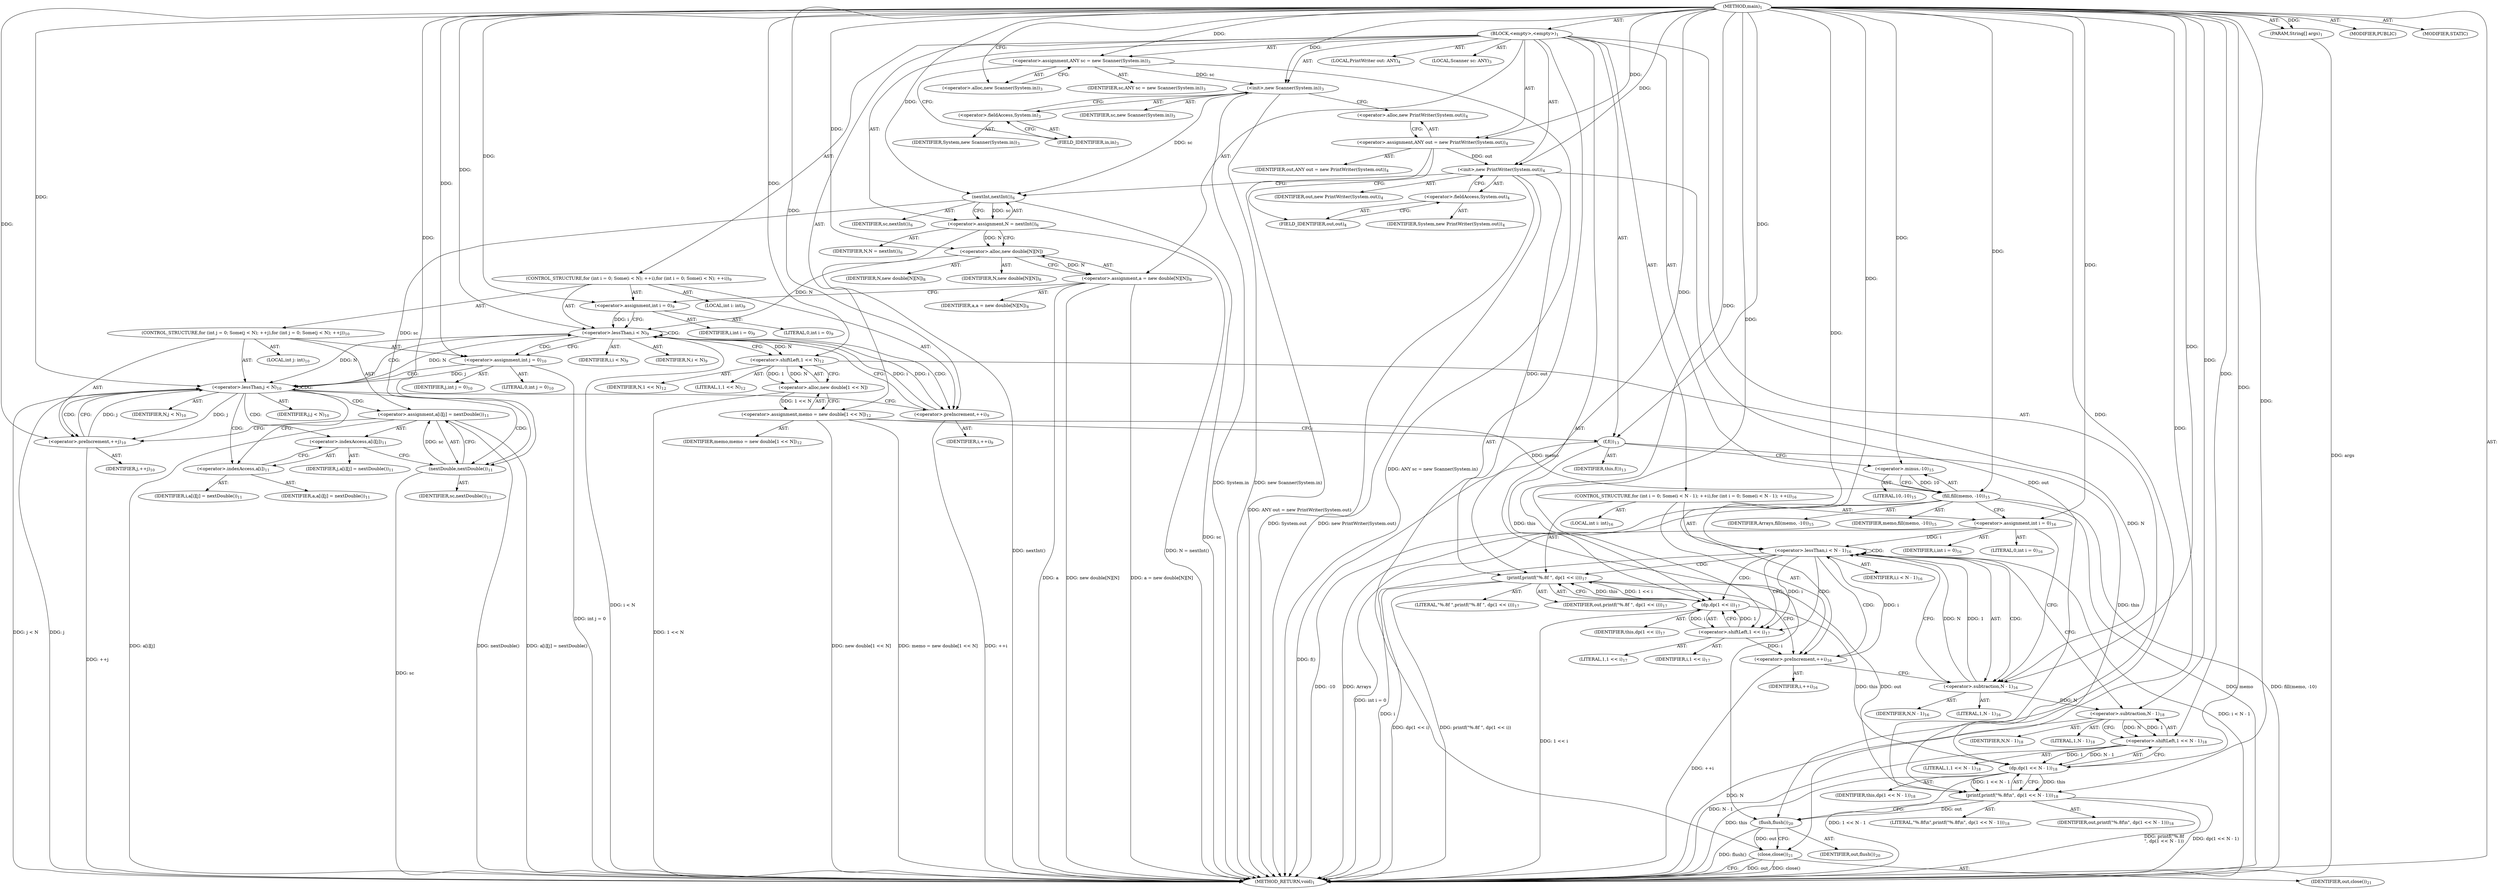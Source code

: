 digraph "main" {  
"21" [label = <(METHOD,main)<SUB>1</SUB>> ]
"22" [label = <(PARAM,String[] args)<SUB>1</SUB>> ]
"23" [label = <(BLOCK,&lt;empty&gt;,&lt;empty&gt;)<SUB>1</SUB>> ]
"4" [label = <(LOCAL,Scanner sc: ANY)<SUB>3</SUB>> ]
"24" [label = <(&lt;operator&gt;.assignment,ANY sc = new Scanner(System.in))<SUB>3</SUB>> ]
"25" [label = <(IDENTIFIER,sc,ANY sc = new Scanner(System.in))<SUB>3</SUB>> ]
"26" [label = <(&lt;operator&gt;.alloc,new Scanner(System.in))<SUB>3</SUB>> ]
"27" [label = <(&lt;init&gt;,new Scanner(System.in))<SUB>3</SUB>> ]
"3" [label = <(IDENTIFIER,sc,new Scanner(System.in))<SUB>3</SUB>> ]
"28" [label = <(&lt;operator&gt;.fieldAccess,System.in)<SUB>3</SUB>> ]
"29" [label = <(IDENTIFIER,System,new Scanner(System.in))<SUB>3</SUB>> ]
"30" [label = <(FIELD_IDENTIFIER,in,in)<SUB>3</SUB>> ]
"6" [label = <(LOCAL,PrintWriter out: ANY)<SUB>4</SUB>> ]
"31" [label = <(&lt;operator&gt;.assignment,ANY out = new PrintWriter(System.out))<SUB>4</SUB>> ]
"32" [label = <(IDENTIFIER,out,ANY out = new PrintWriter(System.out))<SUB>4</SUB>> ]
"33" [label = <(&lt;operator&gt;.alloc,new PrintWriter(System.out))<SUB>4</SUB>> ]
"34" [label = <(&lt;init&gt;,new PrintWriter(System.out))<SUB>4</SUB>> ]
"5" [label = <(IDENTIFIER,out,new PrintWriter(System.out))<SUB>4</SUB>> ]
"35" [label = <(&lt;operator&gt;.fieldAccess,System.out)<SUB>4</SUB>> ]
"36" [label = <(IDENTIFIER,System,new PrintWriter(System.out))<SUB>4</SUB>> ]
"37" [label = <(FIELD_IDENTIFIER,out,out)<SUB>4</SUB>> ]
"38" [label = <(&lt;operator&gt;.assignment,N = nextInt())<SUB>6</SUB>> ]
"39" [label = <(IDENTIFIER,N,N = nextInt())<SUB>6</SUB>> ]
"40" [label = <(nextInt,nextInt())<SUB>6</SUB>> ]
"41" [label = <(IDENTIFIER,sc,nextInt())<SUB>6</SUB>> ]
"42" [label = <(&lt;operator&gt;.assignment,a = new double[N][N])<SUB>8</SUB>> ]
"43" [label = <(IDENTIFIER,a,a = new double[N][N])<SUB>8</SUB>> ]
"44" [label = <(&lt;operator&gt;.alloc,new double[N][N])> ]
"45" [label = <(IDENTIFIER,N,new double[N][N])<SUB>8</SUB>> ]
"46" [label = <(IDENTIFIER,N,new double[N][N])<SUB>8</SUB>> ]
"47" [label = <(CONTROL_STRUCTURE,for (int i = 0; Some(i &lt; N); ++i),for (int i = 0; Some(i &lt; N); ++i))<SUB>9</SUB>> ]
"48" [label = <(LOCAL,int i: int)<SUB>9</SUB>> ]
"49" [label = <(&lt;operator&gt;.assignment,int i = 0)<SUB>9</SUB>> ]
"50" [label = <(IDENTIFIER,i,int i = 0)<SUB>9</SUB>> ]
"51" [label = <(LITERAL,0,int i = 0)<SUB>9</SUB>> ]
"52" [label = <(&lt;operator&gt;.lessThan,i &lt; N)<SUB>9</SUB>> ]
"53" [label = <(IDENTIFIER,i,i &lt; N)<SUB>9</SUB>> ]
"54" [label = <(IDENTIFIER,N,i &lt; N)<SUB>9</SUB>> ]
"55" [label = <(&lt;operator&gt;.preIncrement,++i)<SUB>9</SUB>> ]
"56" [label = <(IDENTIFIER,i,++i)<SUB>9</SUB>> ]
"57" [label = <(CONTROL_STRUCTURE,for (int j = 0; Some(j &lt; N); ++j),for (int j = 0; Some(j &lt; N); ++j))<SUB>10</SUB>> ]
"58" [label = <(LOCAL,int j: int)<SUB>10</SUB>> ]
"59" [label = <(&lt;operator&gt;.assignment,int j = 0)<SUB>10</SUB>> ]
"60" [label = <(IDENTIFIER,j,int j = 0)<SUB>10</SUB>> ]
"61" [label = <(LITERAL,0,int j = 0)<SUB>10</SUB>> ]
"62" [label = <(&lt;operator&gt;.lessThan,j &lt; N)<SUB>10</SUB>> ]
"63" [label = <(IDENTIFIER,j,j &lt; N)<SUB>10</SUB>> ]
"64" [label = <(IDENTIFIER,N,j &lt; N)<SUB>10</SUB>> ]
"65" [label = <(&lt;operator&gt;.preIncrement,++j)<SUB>10</SUB>> ]
"66" [label = <(IDENTIFIER,j,++j)<SUB>10</SUB>> ]
"67" [label = <(&lt;operator&gt;.assignment,a[i][j] = nextDouble())<SUB>11</SUB>> ]
"68" [label = <(&lt;operator&gt;.indexAccess,a[i][j])<SUB>11</SUB>> ]
"69" [label = <(&lt;operator&gt;.indexAccess,a[i])<SUB>11</SUB>> ]
"70" [label = <(IDENTIFIER,a,a[i][j] = nextDouble())<SUB>11</SUB>> ]
"71" [label = <(IDENTIFIER,i,a[i][j] = nextDouble())<SUB>11</SUB>> ]
"72" [label = <(IDENTIFIER,j,a[i][j] = nextDouble())<SUB>11</SUB>> ]
"73" [label = <(nextDouble,nextDouble())<SUB>11</SUB>> ]
"74" [label = <(IDENTIFIER,sc,nextDouble())<SUB>11</SUB>> ]
"75" [label = <(&lt;operator&gt;.assignment,memo = new double[1 &lt;&lt; N])<SUB>12</SUB>> ]
"76" [label = <(IDENTIFIER,memo,memo = new double[1 &lt;&lt; N])<SUB>12</SUB>> ]
"77" [label = <(&lt;operator&gt;.alloc,new double[1 &lt;&lt; N])> ]
"78" [label = <(&lt;operator&gt;.shiftLeft,1 &lt;&lt; N)<SUB>12</SUB>> ]
"79" [label = <(LITERAL,1,1 &lt;&lt; N)<SUB>12</SUB>> ]
"80" [label = <(IDENTIFIER,N,1 &lt;&lt; N)<SUB>12</SUB>> ]
"81" [label = <(f,f())<SUB>13</SUB>> ]
"82" [label = <(IDENTIFIER,this,f())<SUB>13</SUB>> ]
"83" [label = <(fill,fill(memo, -10))<SUB>15</SUB>> ]
"84" [label = <(IDENTIFIER,Arrays,fill(memo, -10))<SUB>15</SUB>> ]
"85" [label = <(IDENTIFIER,memo,fill(memo, -10))<SUB>15</SUB>> ]
"86" [label = <(&lt;operator&gt;.minus,-10)<SUB>15</SUB>> ]
"87" [label = <(LITERAL,10,-10)<SUB>15</SUB>> ]
"88" [label = <(CONTROL_STRUCTURE,for (int i = 0; Some(i &lt; N - 1); ++i),for (int i = 0; Some(i &lt; N - 1); ++i))<SUB>16</SUB>> ]
"89" [label = <(LOCAL,int i: int)<SUB>16</SUB>> ]
"90" [label = <(&lt;operator&gt;.assignment,int i = 0)<SUB>16</SUB>> ]
"91" [label = <(IDENTIFIER,i,int i = 0)<SUB>16</SUB>> ]
"92" [label = <(LITERAL,0,int i = 0)<SUB>16</SUB>> ]
"93" [label = <(&lt;operator&gt;.lessThan,i &lt; N - 1)<SUB>16</SUB>> ]
"94" [label = <(IDENTIFIER,i,i &lt; N - 1)<SUB>16</SUB>> ]
"95" [label = <(&lt;operator&gt;.subtraction,N - 1)<SUB>16</SUB>> ]
"96" [label = <(IDENTIFIER,N,N - 1)<SUB>16</SUB>> ]
"97" [label = <(LITERAL,1,N - 1)<SUB>16</SUB>> ]
"98" [label = <(&lt;operator&gt;.preIncrement,++i)<SUB>16</SUB>> ]
"99" [label = <(IDENTIFIER,i,++i)<SUB>16</SUB>> ]
"100" [label = <(printf,printf(&quot;%.8f &quot;, dp(1 &lt;&lt; i)))<SUB>17</SUB>> ]
"101" [label = <(IDENTIFIER,out,printf(&quot;%.8f &quot;, dp(1 &lt;&lt; i)))<SUB>17</SUB>> ]
"102" [label = <(LITERAL,&quot;%.8f &quot;,printf(&quot;%.8f &quot;, dp(1 &lt;&lt; i)))<SUB>17</SUB>> ]
"103" [label = <(dp,dp(1 &lt;&lt; i))<SUB>17</SUB>> ]
"104" [label = <(IDENTIFIER,this,dp(1 &lt;&lt; i))<SUB>17</SUB>> ]
"105" [label = <(&lt;operator&gt;.shiftLeft,1 &lt;&lt; i)<SUB>17</SUB>> ]
"106" [label = <(LITERAL,1,1 &lt;&lt; i)<SUB>17</SUB>> ]
"107" [label = <(IDENTIFIER,i,1 &lt;&lt; i)<SUB>17</SUB>> ]
"108" [label = <(printf,printf(&quot;%.8f\n&quot;, dp(1 &lt;&lt; N - 1)))<SUB>18</SUB>> ]
"109" [label = <(IDENTIFIER,out,printf(&quot;%.8f\n&quot;, dp(1 &lt;&lt; N - 1)))<SUB>18</SUB>> ]
"110" [label = <(LITERAL,&quot;%.8f\n&quot;,printf(&quot;%.8f\n&quot;, dp(1 &lt;&lt; N - 1)))<SUB>18</SUB>> ]
"111" [label = <(dp,dp(1 &lt;&lt; N - 1))<SUB>18</SUB>> ]
"112" [label = <(IDENTIFIER,this,dp(1 &lt;&lt; N - 1))<SUB>18</SUB>> ]
"113" [label = <(&lt;operator&gt;.shiftLeft,1 &lt;&lt; N - 1)<SUB>18</SUB>> ]
"114" [label = <(LITERAL,1,1 &lt;&lt; N - 1)<SUB>18</SUB>> ]
"115" [label = <(&lt;operator&gt;.subtraction,N - 1)<SUB>18</SUB>> ]
"116" [label = <(IDENTIFIER,N,N - 1)<SUB>18</SUB>> ]
"117" [label = <(LITERAL,1,N - 1)<SUB>18</SUB>> ]
"118" [label = <(flush,flush())<SUB>20</SUB>> ]
"119" [label = <(IDENTIFIER,out,flush())<SUB>20</SUB>> ]
"120" [label = <(close,close())<SUB>21</SUB>> ]
"121" [label = <(IDENTIFIER,out,close())<SUB>21</SUB>> ]
"122" [label = <(MODIFIER,PUBLIC)> ]
"123" [label = <(MODIFIER,STATIC)> ]
"124" [label = <(METHOD_RETURN,void)<SUB>1</SUB>> ]
  "21" -> "22"  [ label = "AST: "] 
  "21" -> "23"  [ label = "AST: "] 
  "21" -> "122"  [ label = "AST: "] 
  "21" -> "123"  [ label = "AST: "] 
  "21" -> "124"  [ label = "AST: "] 
  "23" -> "4"  [ label = "AST: "] 
  "23" -> "24"  [ label = "AST: "] 
  "23" -> "27"  [ label = "AST: "] 
  "23" -> "6"  [ label = "AST: "] 
  "23" -> "31"  [ label = "AST: "] 
  "23" -> "34"  [ label = "AST: "] 
  "23" -> "38"  [ label = "AST: "] 
  "23" -> "42"  [ label = "AST: "] 
  "23" -> "47"  [ label = "AST: "] 
  "23" -> "75"  [ label = "AST: "] 
  "23" -> "81"  [ label = "AST: "] 
  "23" -> "83"  [ label = "AST: "] 
  "23" -> "88"  [ label = "AST: "] 
  "23" -> "108"  [ label = "AST: "] 
  "23" -> "118"  [ label = "AST: "] 
  "23" -> "120"  [ label = "AST: "] 
  "24" -> "25"  [ label = "AST: "] 
  "24" -> "26"  [ label = "AST: "] 
  "27" -> "3"  [ label = "AST: "] 
  "27" -> "28"  [ label = "AST: "] 
  "28" -> "29"  [ label = "AST: "] 
  "28" -> "30"  [ label = "AST: "] 
  "31" -> "32"  [ label = "AST: "] 
  "31" -> "33"  [ label = "AST: "] 
  "34" -> "5"  [ label = "AST: "] 
  "34" -> "35"  [ label = "AST: "] 
  "35" -> "36"  [ label = "AST: "] 
  "35" -> "37"  [ label = "AST: "] 
  "38" -> "39"  [ label = "AST: "] 
  "38" -> "40"  [ label = "AST: "] 
  "40" -> "41"  [ label = "AST: "] 
  "42" -> "43"  [ label = "AST: "] 
  "42" -> "44"  [ label = "AST: "] 
  "44" -> "45"  [ label = "AST: "] 
  "44" -> "46"  [ label = "AST: "] 
  "47" -> "48"  [ label = "AST: "] 
  "47" -> "49"  [ label = "AST: "] 
  "47" -> "52"  [ label = "AST: "] 
  "47" -> "55"  [ label = "AST: "] 
  "47" -> "57"  [ label = "AST: "] 
  "49" -> "50"  [ label = "AST: "] 
  "49" -> "51"  [ label = "AST: "] 
  "52" -> "53"  [ label = "AST: "] 
  "52" -> "54"  [ label = "AST: "] 
  "55" -> "56"  [ label = "AST: "] 
  "57" -> "58"  [ label = "AST: "] 
  "57" -> "59"  [ label = "AST: "] 
  "57" -> "62"  [ label = "AST: "] 
  "57" -> "65"  [ label = "AST: "] 
  "57" -> "67"  [ label = "AST: "] 
  "59" -> "60"  [ label = "AST: "] 
  "59" -> "61"  [ label = "AST: "] 
  "62" -> "63"  [ label = "AST: "] 
  "62" -> "64"  [ label = "AST: "] 
  "65" -> "66"  [ label = "AST: "] 
  "67" -> "68"  [ label = "AST: "] 
  "67" -> "73"  [ label = "AST: "] 
  "68" -> "69"  [ label = "AST: "] 
  "68" -> "72"  [ label = "AST: "] 
  "69" -> "70"  [ label = "AST: "] 
  "69" -> "71"  [ label = "AST: "] 
  "73" -> "74"  [ label = "AST: "] 
  "75" -> "76"  [ label = "AST: "] 
  "75" -> "77"  [ label = "AST: "] 
  "77" -> "78"  [ label = "AST: "] 
  "78" -> "79"  [ label = "AST: "] 
  "78" -> "80"  [ label = "AST: "] 
  "81" -> "82"  [ label = "AST: "] 
  "83" -> "84"  [ label = "AST: "] 
  "83" -> "85"  [ label = "AST: "] 
  "83" -> "86"  [ label = "AST: "] 
  "86" -> "87"  [ label = "AST: "] 
  "88" -> "89"  [ label = "AST: "] 
  "88" -> "90"  [ label = "AST: "] 
  "88" -> "93"  [ label = "AST: "] 
  "88" -> "98"  [ label = "AST: "] 
  "88" -> "100"  [ label = "AST: "] 
  "90" -> "91"  [ label = "AST: "] 
  "90" -> "92"  [ label = "AST: "] 
  "93" -> "94"  [ label = "AST: "] 
  "93" -> "95"  [ label = "AST: "] 
  "95" -> "96"  [ label = "AST: "] 
  "95" -> "97"  [ label = "AST: "] 
  "98" -> "99"  [ label = "AST: "] 
  "100" -> "101"  [ label = "AST: "] 
  "100" -> "102"  [ label = "AST: "] 
  "100" -> "103"  [ label = "AST: "] 
  "103" -> "104"  [ label = "AST: "] 
  "103" -> "105"  [ label = "AST: "] 
  "105" -> "106"  [ label = "AST: "] 
  "105" -> "107"  [ label = "AST: "] 
  "108" -> "109"  [ label = "AST: "] 
  "108" -> "110"  [ label = "AST: "] 
  "108" -> "111"  [ label = "AST: "] 
  "111" -> "112"  [ label = "AST: "] 
  "111" -> "113"  [ label = "AST: "] 
  "113" -> "114"  [ label = "AST: "] 
  "113" -> "115"  [ label = "AST: "] 
  "115" -> "116"  [ label = "AST: "] 
  "115" -> "117"  [ label = "AST: "] 
  "118" -> "119"  [ label = "AST: "] 
  "120" -> "121"  [ label = "AST: "] 
  "24" -> "30"  [ label = "CFG: "] 
  "27" -> "33"  [ label = "CFG: "] 
  "31" -> "37"  [ label = "CFG: "] 
  "34" -> "40"  [ label = "CFG: "] 
  "38" -> "44"  [ label = "CFG: "] 
  "42" -> "49"  [ label = "CFG: "] 
  "75" -> "81"  [ label = "CFG: "] 
  "81" -> "86"  [ label = "CFG: "] 
  "83" -> "90"  [ label = "CFG: "] 
  "108" -> "118"  [ label = "CFG: "] 
  "118" -> "120"  [ label = "CFG: "] 
  "120" -> "124"  [ label = "CFG: "] 
  "26" -> "24"  [ label = "CFG: "] 
  "28" -> "27"  [ label = "CFG: "] 
  "33" -> "31"  [ label = "CFG: "] 
  "35" -> "34"  [ label = "CFG: "] 
  "40" -> "38"  [ label = "CFG: "] 
  "44" -> "42"  [ label = "CFG: "] 
  "49" -> "52"  [ label = "CFG: "] 
  "52" -> "59"  [ label = "CFG: "] 
  "52" -> "78"  [ label = "CFG: "] 
  "55" -> "52"  [ label = "CFG: "] 
  "77" -> "75"  [ label = "CFG: "] 
  "86" -> "83"  [ label = "CFG: "] 
  "90" -> "95"  [ label = "CFG: "] 
  "93" -> "105"  [ label = "CFG: "] 
  "93" -> "115"  [ label = "CFG: "] 
  "98" -> "95"  [ label = "CFG: "] 
  "100" -> "98"  [ label = "CFG: "] 
  "111" -> "108"  [ label = "CFG: "] 
  "30" -> "28"  [ label = "CFG: "] 
  "37" -> "35"  [ label = "CFG: "] 
  "59" -> "62"  [ label = "CFG: "] 
  "62" -> "69"  [ label = "CFG: "] 
  "62" -> "55"  [ label = "CFG: "] 
  "65" -> "62"  [ label = "CFG: "] 
  "67" -> "65"  [ label = "CFG: "] 
  "78" -> "77"  [ label = "CFG: "] 
  "95" -> "93"  [ label = "CFG: "] 
  "103" -> "100"  [ label = "CFG: "] 
  "113" -> "111"  [ label = "CFG: "] 
  "68" -> "73"  [ label = "CFG: "] 
  "73" -> "67"  [ label = "CFG: "] 
  "105" -> "103"  [ label = "CFG: "] 
  "115" -> "113"  [ label = "CFG: "] 
  "69" -> "68"  [ label = "CFG: "] 
  "21" -> "26"  [ label = "CFG: "] 
  "22" -> "124"  [ label = "DDG: args"] 
  "24" -> "124"  [ label = "DDG: ANY sc = new Scanner(System.in)"] 
  "27" -> "124"  [ label = "DDG: System.in"] 
  "27" -> "124"  [ label = "DDG: new Scanner(System.in)"] 
  "31" -> "124"  [ label = "DDG: ANY out = new PrintWriter(System.out)"] 
  "34" -> "124"  [ label = "DDG: System.out"] 
  "34" -> "124"  [ label = "DDG: new PrintWriter(System.out)"] 
  "40" -> "124"  [ label = "DDG: sc"] 
  "38" -> "124"  [ label = "DDG: nextInt()"] 
  "38" -> "124"  [ label = "DDG: N = nextInt()"] 
  "42" -> "124"  [ label = "DDG: a"] 
  "42" -> "124"  [ label = "DDG: new double[N][N]"] 
  "42" -> "124"  [ label = "DDG: a = new double[N][N]"] 
  "52" -> "124"  [ label = "DDG: i &lt; N"] 
  "77" -> "124"  [ label = "DDG: 1 &lt;&lt; N"] 
  "75" -> "124"  [ label = "DDG: new double[1 &lt;&lt; N]"] 
  "75" -> "124"  [ label = "DDG: memo = new double[1 &lt;&lt; N]"] 
  "81" -> "124"  [ label = "DDG: f()"] 
  "83" -> "124"  [ label = "DDG: memo"] 
  "83" -> "124"  [ label = "DDG: -10"] 
  "83" -> "124"  [ label = "DDG: fill(memo, -10)"] 
  "90" -> "124"  [ label = "DDG: int i = 0"] 
  "93" -> "124"  [ label = "DDG: i"] 
  "93" -> "124"  [ label = "DDG: i &lt; N - 1"] 
  "111" -> "124"  [ label = "DDG: this"] 
  "115" -> "124"  [ label = "DDG: N"] 
  "113" -> "124"  [ label = "DDG: N - 1"] 
  "111" -> "124"  [ label = "DDG: 1 &lt;&lt; N - 1"] 
  "108" -> "124"  [ label = "DDG: dp(1 &lt;&lt; N - 1)"] 
  "108" -> "124"  [ label = "DDG: printf(&quot;%.8f\n&quot;, dp(1 &lt;&lt; N - 1))"] 
  "118" -> "124"  [ label = "DDG: flush()"] 
  "120" -> "124"  [ label = "DDG: out"] 
  "120" -> "124"  [ label = "DDG: close()"] 
  "103" -> "124"  [ label = "DDG: 1 &lt;&lt; i"] 
  "100" -> "124"  [ label = "DDG: dp(1 &lt;&lt; i)"] 
  "100" -> "124"  [ label = "DDG: printf(&quot;%.8f &quot;, dp(1 &lt;&lt; i))"] 
  "98" -> "124"  [ label = "DDG: ++i"] 
  "59" -> "124"  [ label = "DDG: int j = 0"] 
  "62" -> "124"  [ label = "DDG: j"] 
  "62" -> "124"  [ label = "DDG: j &lt; N"] 
  "55" -> "124"  [ label = "DDG: ++i"] 
  "67" -> "124"  [ label = "DDG: a[i][j]"] 
  "73" -> "124"  [ label = "DDG: sc"] 
  "67" -> "124"  [ label = "DDG: nextDouble()"] 
  "67" -> "124"  [ label = "DDG: a[i][j] = nextDouble()"] 
  "65" -> "124"  [ label = "DDG: ++j"] 
  "83" -> "124"  [ label = "DDG: Arrays"] 
  "21" -> "22"  [ label = "DDG: "] 
  "21" -> "24"  [ label = "DDG: "] 
  "21" -> "31"  [ label = "DDG: "] 
  "40" -> "38"  [ label = "DDG: sc"] 
  "44" -> "42"  [ label = "DDG: N"] 
  "77" -> "75"  [ label = "DDG: 1 &lt;&lt; N"] 
  "24" -> "27"  [ label = "DDG: sc"] 
  "21" -> "27"  [ label = "DDG: "] 
  "31" -> "34"  [ label = "DDG: out"] 
  "21" -> "34"  [ label = "DDG: "] 
  "21" -> "49"  [ label = "DDG: "] 
  "21" -> "81"  [ label = "DDG: "] 
  "21" -> "83"  [ label = "DDG: "] 
  "75" -> "83"  [ label = "DDG: memo"] 
  "86" -> "83"  [ label = "DDG: 10"] 
  "21" -> "90"  [ label = "DDG: "] 
  "34" -> "108"  [ label = "DDG: out"] 
  "100" -> "108"  [ label = "DDG: out"] 
  "21" -> "108"  [ label = "DDG: "] 
  "111" -> "108"  [ label = "DDG: this"] 
  "111" -> "108"  [ label = "DDG: 1 &lt;&lt; N - 1"] 
  "108" -> "118"  [ label = "DDG: out"] 
  "21" -> "118"  [ label = "DDG: "] 
  "118" -> "120"  [ label = "DDG: out"] 
  "21" -> "120"  [ label = "DDG: "] 
  "27" -> "40"  [ label = "DDG: sc"] 
  "21" -> "40"  [ label = "DDG: "] 
  "38" -> "44"  [ label = "DDG: N"] 
  "21" -> "44"  [ label = "DDG: "] 
  "49" -> "52"  [ label = "DDG: i"] 
  "55" -> "52"  [ label = "DDG: i"] 
  "21" -> "52"  [ label = "DDG: "] 
  "44" -> "52"  [ label = "DDG: N"] 
  "62" -> "52"  [ label = "DDG: N"] 
  "52" -> "55"  [ label = "DDG: i"] 
  "21" -> "55"  [ label = "DDG: "] 
  "21" -> "59"  [ label = "DDG: "] 
  "73" -> "67"  [ label = "DDG: sc"] 
  "78" -> "77"  [ label = "DDG: 1"] 
  "78" -> "77"  [ label = "DDG: N"] 
  "21" -> "86"  [ label = "DDG: "] 
  "90" -> "93"  [ label = "DDG: i"] 
  "98" -> "93"  [ label = "DDG: i"] 
  "21" -> "93"  [ label = "DDG: "] 
  "95" -> "93"  [ label = "DDG: N"] 
  "95" -> "93"  [ label = "DDG: 1"] 
  "105" -> "98"  [ label = "DDG: i"] 
  "21" -> "98"  [ label = "DDG: "] 
  "34" -> "100"  [ label = "DDG: out"] 
  "21" -> "100"  [ label = "DDG: "] 
  "103" -> "100"  [ label = "DDG: this"] 
  "103" -> "100"  [ label = "DDG: 1 &lt;&lt; i"] 
  "81" -> "111"  [ label = "DDG: this"] 
  "103" -> "111"  [ label = "DDG: this"] 
  "21" -> "111"  [ label = "DDG: "] 
  "113" -> "111"  [ label = "DDG: 1"] 
  "113" -> "111"  [ label = "DDG: N - 1"] 
  "59" -> "62"  [ label = "DDG: j"] 
  "65" -> "62"  [ label = "DDG: j"] 
  "21" -> "62"  [ label = "DDG: "] 
  "52" -> "62"  [ label = "DDG: N"] 
  "62" -> "65"  [ label = "DDG: j"] 
  "21" -> "65"  [ label = "DDG: "] 
  "21" -> "78"  [ label = "DDG: "] 
  "52" -> "78"  [ label = "DDG: N"] 
  "78" -> "95"  [ label = "DDG: N"] 
  "21" -> "95"  [ label = "DDG: "] 
  "81" -> "103"  [ label = "DDG: this"] 
  "21" -> "103"  [ label = "DDG: "] 
  "105" -> "103"  [ label = "DDG: 1"] 
  "105" -> "103"  [ label = "DDG: i"] 
  "21" -> "113"  [ label = "DDG: "] 
  "115" -> "113"  [ label = "DDG: N"] 
  "115" -> "113"  [ label = "DDG: 1"] 
  "40" -> "73"  [ label = "DDG: sc"] 
  "21" -> "73"  [ label = "DDG: "] 
  "21" -> "105"  [ label = "DDG: "] 
  "93" -> "105"  [ label = "DDG: i"] 
  "95" -> "115"  [ label = "DDG: N"] 
  "21" -> "115"  [ label = "DDG: "] 
  "52" -> "52"  [ label = "CDG: "] 
  "52" -> "59"  [ label = "CDG: "] 
  "52" -> "55"  [ label = "CDG: "] 
  "52" -> "62"  [ label = "CDG: "] 
  "93" -> "98"  [ label = "CDG: "] 
  "93" -> "105"  [ label = "CDG: "] 
  "93" -> "100"  [ label = "CDG: "] 
  "93" -> "103"  [ label = "CDG: "] 
  "93" -> "95"  [ label = "CDG: "] 
  "93" -> "93"  [ label = "CDG: "] 
  "62" -> "68"  [ label = "CDG: "] 
  "62" -> "73"  [ label = "CDG: "] 
  "62" -> "69"  [ label = "CDG: "] 
  "62" -> "67"  [ label = "CDG: "] 
  "62" -> "65"  [ label = "CDG: "] 
  "62" -> "62"  [ label = "CDG: "] 
}
